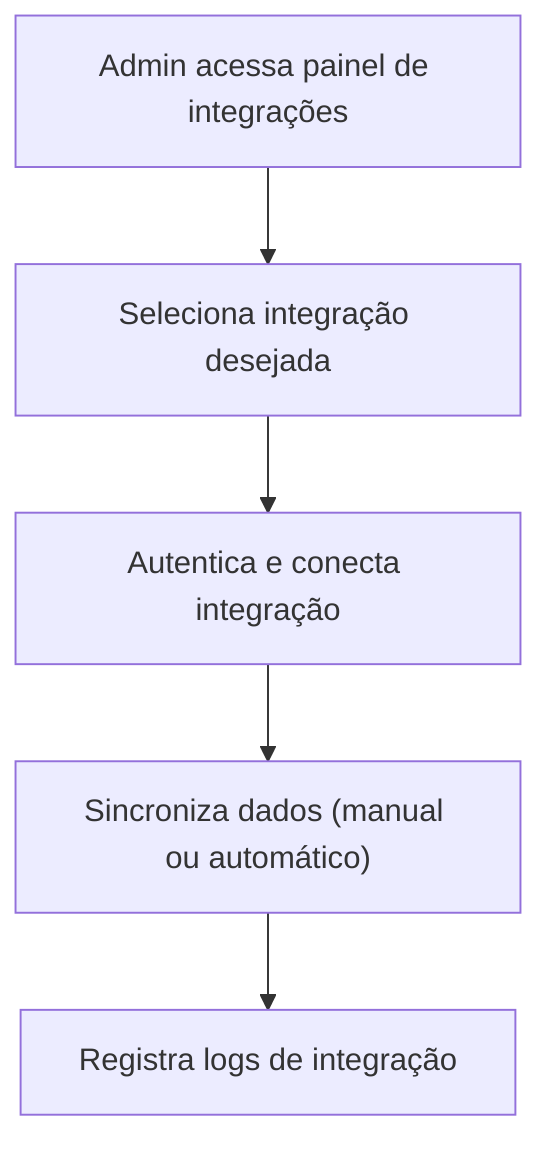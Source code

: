 flowchart TD
    I1["Admin acessa painel de integrações"]
    I2["Seleciona integração desejada"]
    I3["Autentica e conecta integração"]
    I4["Sincroniza dados (manual ou automático)"]
    I5["Registra logs de integração"]
    I1 --> I2 --> I3 --> I4 --> I5